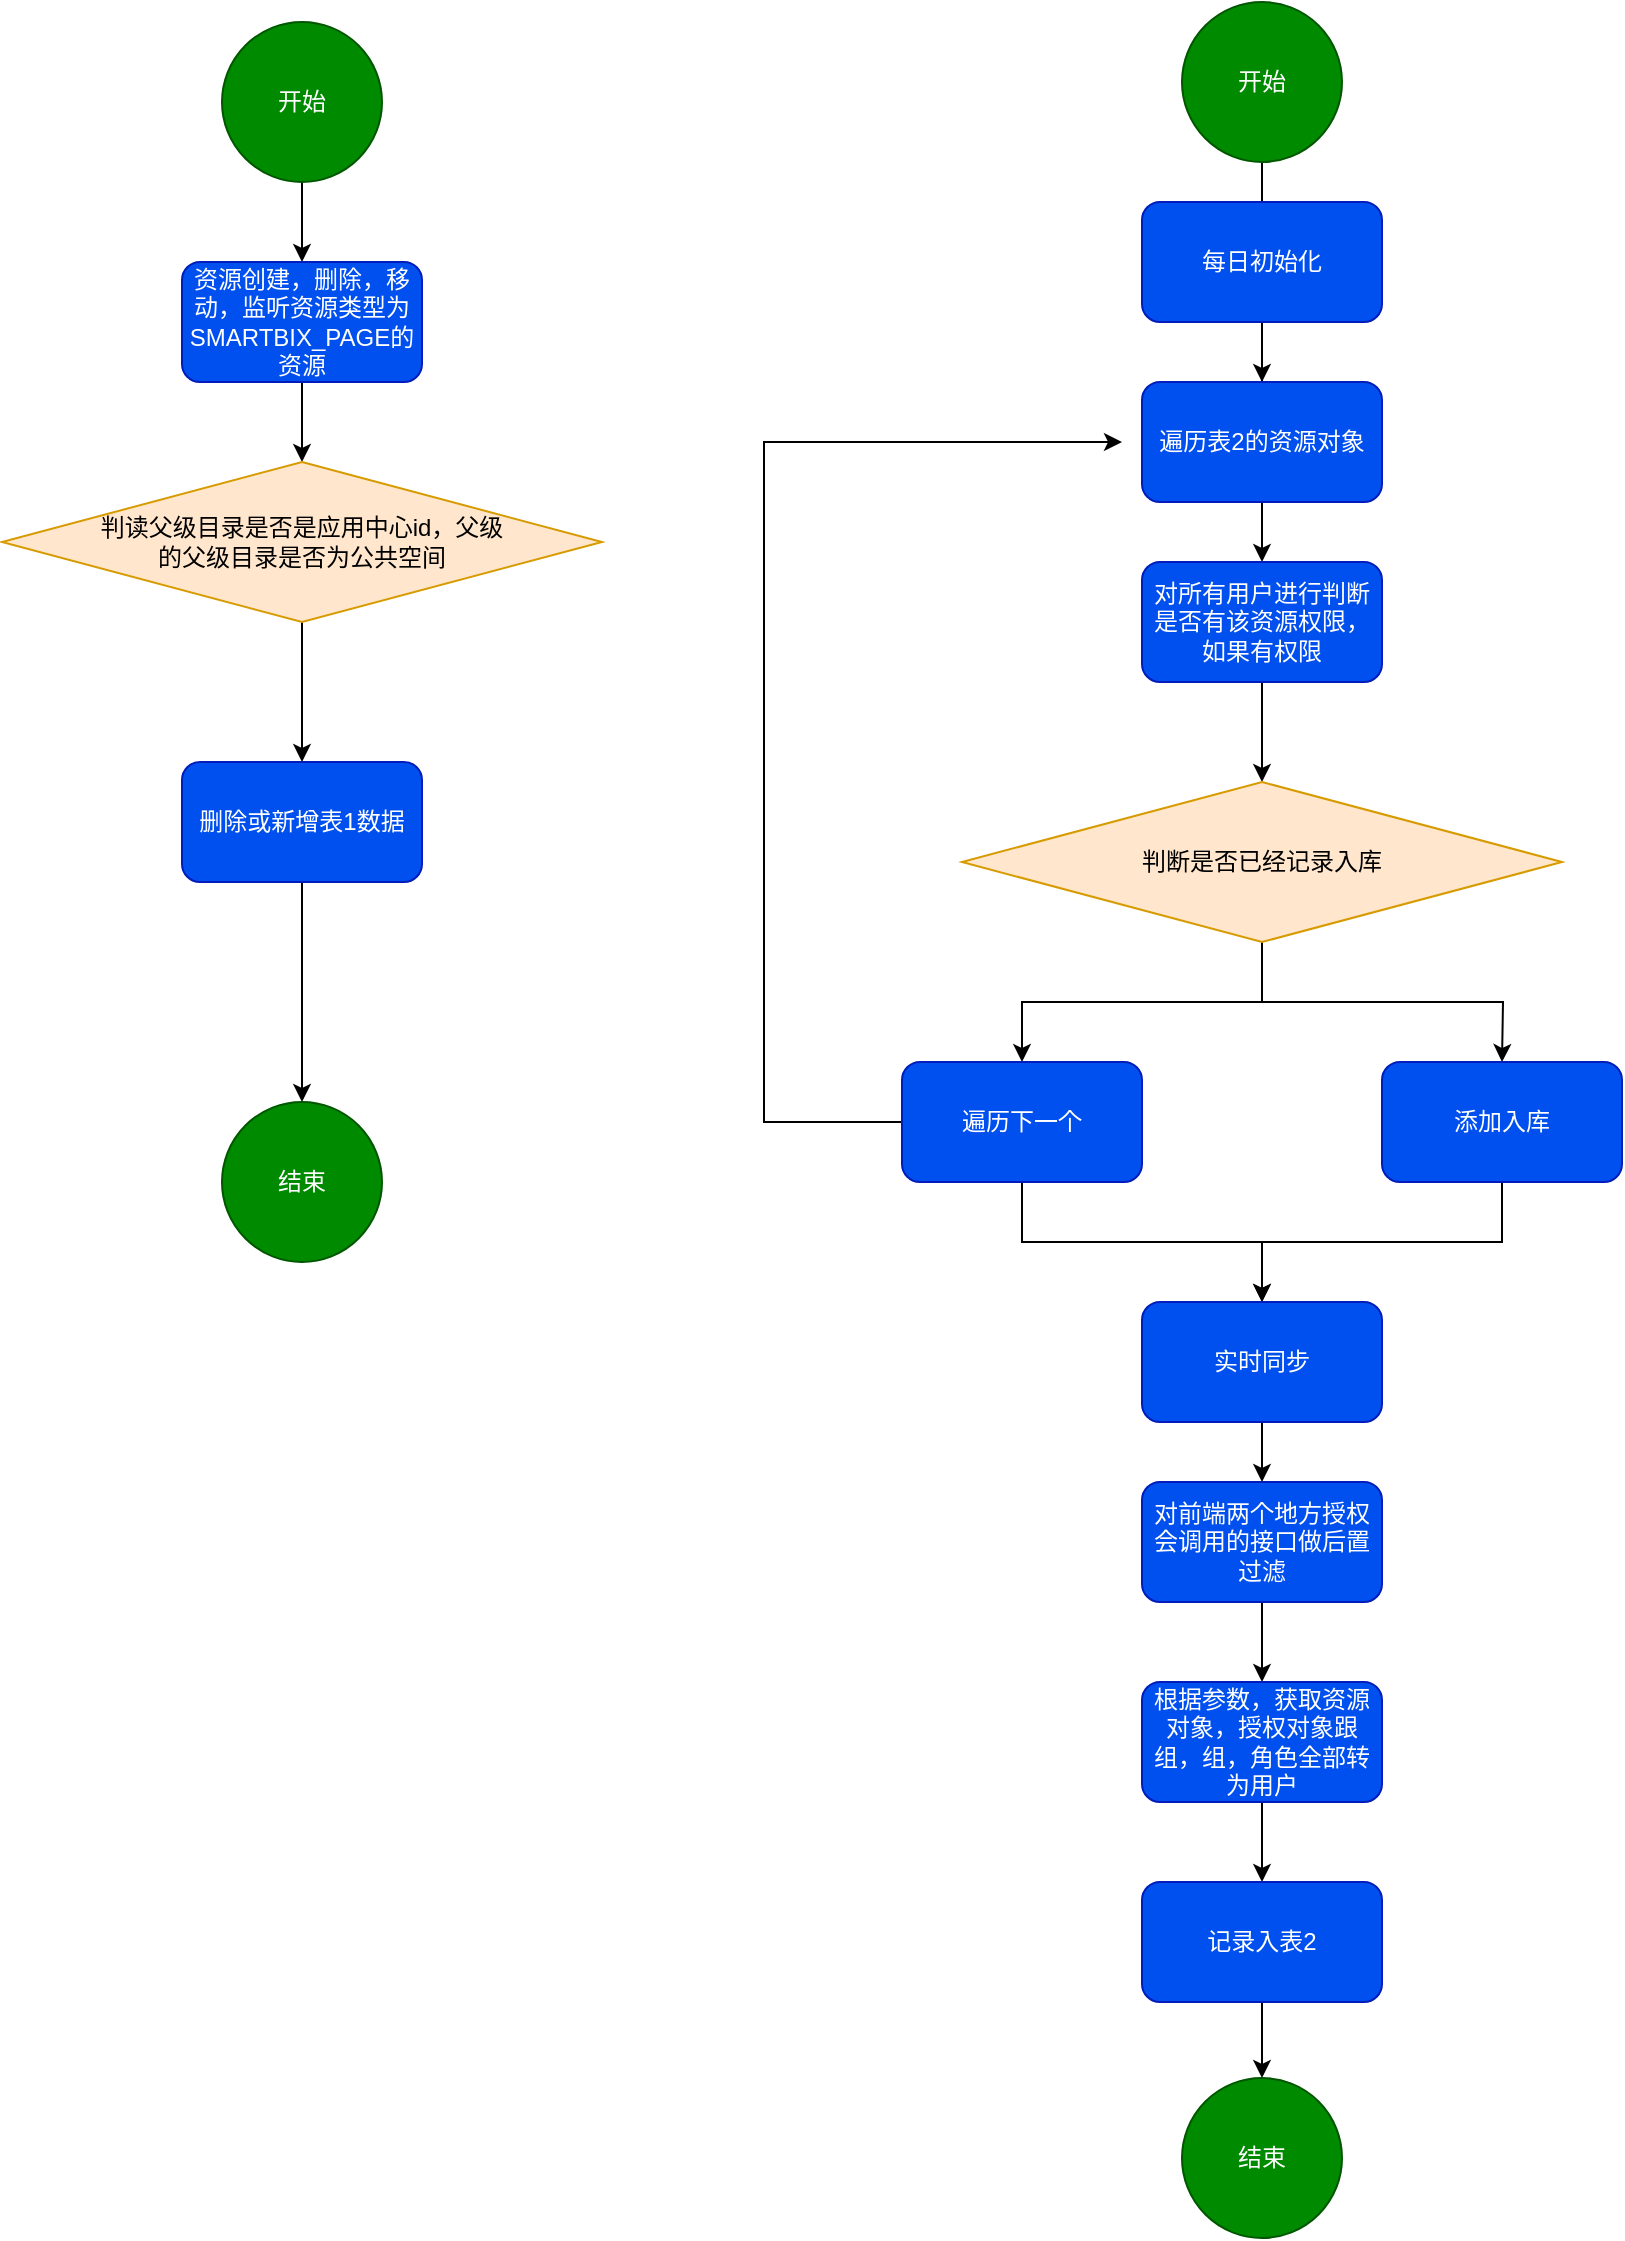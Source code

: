 <mxfile version="21.3.5" type="github">
  <diagram name="第 1 页" id="Wh3Oj9J0w-vkGkBcgPzM">
    <mxGraphModel dx="434" dy="574" grid="1" gridSize="10" guides="1" tooltips="1" connect="1" arrows="1" fold="1" page="1" pageScale="1" pageWidth="1654" pageHeight="2336" math="0" shadow="0">
      <root>
        <mxCell id="0" />
        <mxCell id="1" parent="0" />
        <mxCell id="M-sUUooNZc8VyxqVInlx-17" value="" style="edgeStyle=orthogonalEdgeStyle;rounded=0;orthogonalLoop=1;jettySize=auto;html=1;" edge="1" parent="1" source="M-sUUooNZc8VyxqVInlx-1" target="M-sUUooNZc8VyxqVInlx-2">
          <mxGeometry relative="1" as="geometry" />
        </mxCell>
        <mxCell id="M-sUUooNZc8VyxqVInlx-1" value="开始" style="ellipse;whiteSpace=wrap;html=1;aspect=fixed;fillColor=#008a00;fontColor=#ffffff;strokeColor=#005700;" vertex="1" parent="1">
          <mxGeometry x="150" y="60" width="80" height="80" as="geometry" />
        </mxCell>
        <mxCell id="M-sUUooNZc8VyxqVInlx-18" value="" style="edgeStyle=orthogonalEdgeStyle;rounded=0;orthogonalLoop=1;jettySize=auto;html=1;" edge="1" parent="1" source="M-sUUooNZc8VyxqVInlx-2" target="M-sUUooNZc8VyxqVInlx-4">
          <mxGeometry relative="1" as="geometry" />
        </mxCell>
        <mxCell id="M-sUUooNZc8VyxqVInlx-2" value="资源创建，删除，移动，监听资源类型为SMARTBIX_PAGE的资源" style="rounded=1;whiteSpace=wrap;html=1;fillColor=#0050ef;fontColor=#ffffff;strokeColor=#001DBC;" vertex="1" parent="1">
          <mxGeometry x="130" y="180" width="120" height="60" as="geometry" />
        </mxCell>
        <mxCell id="M-sUUooNZc8VyxqVInlx-23" value="" style="edgeStyle=orthogonalEdgeStyle;rounded=0;orthogonalLoop=1;jettySize=auto;html=1;" edge="1" parent="1" source="M-sUUooNZc8VyxqVInlx-3" target="M-sUUooNZc8VyxqVInlx-22">
          <mxGeometry relative="1" as="geometry" />
        </mxCell>
        <mxCell id="M-sUUooNZc8VyxqVInlx-3" value="删除或新增表1数据" style="rounded=1;whiteSpace=wrap;html=1;fillColor=#0050ef;fontColor=#ffffff;strokeColor=#001DBC;" vertex="1" parent="1">
          <mxGeometry x="130" y="430" width="120" height="60" as="geometry" />
        </mxCell>
        <mxCell id="M-sUUooNZc8VyxqVInlx-19" value="" style="edgeStyle=orthogonalEdgeStyle;rounded=0;orthogonalLoop=1;jettySize=auto;html=1;" edge="1" parent="1" source="M-sUUooNZc8VyxqVInlx-4" target="M-sUUooNZc8VyxqVInlx-3">
          <mxGeometry relative="1" as="geometry" />
        </mxCell>
        <mxCell id="M-sUUooNZc8VyxqVInlx-4" value="&lt;font color=&quot;#000000&quot;&gt;判读父级目录是否是应用中心id，父级&lt;br&gt;的父级目录是否为公共空间&lt;/font&gt;" style="rhombus;whiteSpace=wrap;html=1;fillColor=#ffe6cc;strokeColor=#d79b00;" vertex="1" parent="1">
          <mxGeometry x="40" y="280" width="300" height="80" as="geometry" />
        </mxCell>
        <mxCell id="M-sUUooNZc8VyxqVInlx-24" value="" style="edgeStyle=orthogonalEdgeStyle;rounded=0;orthogonalLoop=1;jettySize=auto;html=1;" edge="1" parent="1" source="M-sUUooNZc8VyxqVInlx-5" target="M-sUUooNZc8VyxqVInlx-11">
          <mxGeometry relative="1" as="geometry" />
        </mxCell>
        <mxCell id="M-sUUooNZc8VyxqVInlx-5" value="开始" style="ellipse;whiteSpace=wrap;html=1;aspect=fixed;fillColor=#008a00;fontColor=#ffffff;strokeColor=#005700;" vertex="1" parent="1">
          <mxGeometry x="630" y="50" width="80" height="80" as="geometry" />
        </mxCell>
        <mxCell id="M-sUUooNZc8VyxqVInlx-37" value="" style="edgeStyle=orthogonalEdgeStyle;rounded=0;orthogonalLoop=1;jettySize=auto;html=1;" edge="1" parent="1" source="M-sUUooNZc8VyxqVInlx-7" target="M-sUUooNZc8VyxqVInlx-8">
          <mxGeometry relative="1" as="geometry" />
        </mxCell>
        <mxCell id="M-sUUooNZc8VyxqVInlx-7" value="对前端两个地方授权会调用的接口做后置过滤" style="rounded=1;whiteSpace=wrap;html=1;fillColor=#0050ef;fontColor=#ffffff;strokeColor=#001DBC;" vertex="1" parent="1">
          <mxGeometry x="610" y="790" width="120" height="60" as="geometry" />
        </mxCell>
        <mxCell id="M-sUUooNZc8VyxqVInlx-38" value="" style="edgeStyle=orthogonalEdgeStyle;rounded=0;orthogonalLoop=1;jettySize=auto;html=1;" edge="1" parent="1" source="M-sUUooNZc8VyxqVInlx-8" target="M-sUUooNZc8VyxqVInlx-9">
          <mxGeometry relative="1" as="geometry" />
        </mxCell>
        <mxCell id="M-sUUooNZc8VyxqVInlx-8" value="根据参数，获取资源对象，授权对象跟组，组，角色全部转为用户" style="rounded=1;whiteSpace=wrap;html=1;fillColor=#0050ef;fontColor=#ffffff;strokeColor=#001DBC;" vertex="1" parent="1">
          <mxGeometry x="610" y="890" width="120" height="60" as="geometry" />
        </mxCell>
        <mxCell id="M-sUUooNZc8VyxqVInlx-39" value="" style="edgeStyle=orthogonalEdgeStyle;rounded=0;orthogonalLoop=1;jettySize=auto;html=1;" edge="1" parent="1" source="M-sUUooNZc8VyxqVInlx-9" target="M-sUUooNZc8VyxqVInlx-21">
          <mxGeometry relative="1" as="geometry" />
        </mxCell>
        <mxCell id="M-sUUooNZc8VyxqVInlx-9" value="记录入表2" style="rounded=1;whiteSpace=wrap;html=1;fillColor=#0050ef;fontColor=#ffffff;strokeColor=#001DBC;" vertex="1" parent="1">
          <mxGeometry x="610" y="990" width="120" height="60" as="geometry" />
        </mxCell>
        <mxCell id="M-sUUooNZc8VyxqVInlx-25" value="" style="edgeStyle=orthogonalEdgeStyle;rounded=0;orthogonalLoop=1;jettySize=auto;html=1;" edge="1" parent="1" source="M-sUUooNZc8VyxqVInlx-10" target="M-sUUooNZc8VyxqVInlx-13">
          <mxGeometry relative="1" as="geometry" />
        </mxCell>
        <mxCell id="M-sUUooNZc8VyxqVInlx-10" value="每日初始化" style="rounded=1;whiteSpace=wrap;html=1;fillColor=#0050ef;fontColor=#ffffff;strokeColor=#001DBC;" vertex="1" parent="1">
          <mxGeometry x="610" y="150" width="120" height="60" as="geometry" />
        </mxCell>
        <mxCell id="M-sUUooNZc8VyxqVInlx-11" value="遍历表2的资源对象" style="rounded=1;whiteSpace=wrap;html=1;fillColor=#0050ef;fontColor=#ffffff;strokeColor=#001DBC;" vertex="1" parent="1">
          <mxGeometry x="610" y="240" width="120" height="60" as="geometry" />
        </mxCell>
        <mxCell id="M-sUUooNZc8VyxqVInlx-26" value="" style="edgeStyle=orthogonalEdgeStyle;rounded=0;orthogonalLoop=1;jettySize=auto;html=1;" edge="1" parent="1" source="M-sUUooNZc8VyxqVInlx-13" target="M-sUUooNZc8VyxqVInlx-14">
          <mxGeometry relative="1" as="geometry" />
        </mxCell>
        <mxCell id="M-sUUooNZc8VyxqVInlx-13" value="对所有用户进行判断是否有该资源权限，如果有权限" style="rounded=1;whiteSpace=wrap;html=1;fillColor=#0050ef;fontColor=#ffffff;strokeColor=#001DBC;" vertex="1" parent="1">
          <mxGeometry x="610" y="330" width="120" height="60" as="geometry" />
        </mxCell>
        <mxCell id="M-sUUooNZc8VyxqVInlx-28" style="edgeStyle=orthogonalEdgeStyle;rounded=0;orthogonalLoop=1;jettySize=auto;html=1;" edge="1" parent="1" source="M-sUUooNZc8VyxqVInlx-14">
          <mxGeometry relative="1" as="geometry">
            <mxPoint x="790" y="580" as="targetPoint" />
          </mxGeometry>
        </mxCell>
        <mxCell id="M-sUUooNZc8VyxqVInlx-29" style="edgeStyle=orthogonalEdgeStyle;rounded=0;orthogonalLoop=1;jettySize=auto;html=1;entryX=0.5;entryY=0;entryDx=0;entryDy=0;" edge="1" parent="1" source="M-sUUooNZc8VyxqVInlx-14" target="M-sUUooNZc8VyxqVInlx-15">
          <mxGeometry relative="1" as="geometry" />
        </mxCell>
        <mxCell id="M-sUUooNZc8VyxqVInlx-14" value="&lt;font color=&quot;#000000&quot;&gt;判断是否已经记录入库&lt;/font&gt;" style="rhombus;whiteSpace=wrap;html=1;fillColor=#ffe6cc;strokeColor=#d79b00;" vertex="1" parent="1">
          <mxGeometry x="520" y="440" width="300" height="80" as="geometry" />
        </mxCell>
        <mxCell id="M-sUUooNZc8VyxqVInlx-30" style="edgeStyle=orthogonalEdgeStyle;rounded=0;orthogonalLoop=1;jettySize=auto;html=1;" edge="1" parent="1" source="M-sUUooNZc8VyxqVInlx-15">
          <mxGeometry relative="1" as="geometry">
            <mxPoint x="600" y="270" as="targetPoint" />
            <Array as="points">
              <mxPoint x="421" y="610" />
            </Array>
          </mxGeometry>
        </mxCell>
        <mxCell id="M-sUUooNZc8VyxqVInlx-34" style="edgeStyle=orthogonalEdgeStyle;rounded=0;orthogonalLoop=1;jettySize=auto;html=1;entryX=0.5;entryY=0;entryDx=0;entryDy=0;" edge="1" parent="1" source="M-sUUooNZc8VyxqVInlx-15" target="M-sUUooNZc8VyxqVInlx-33">
          <mxGeometry relative="1" as="geometry" />
        </mxCell>
        <mxCell id="M-sUUooNZc8VyxqVInlx-15" value="遍历下一个" style="rounded=1;whiteSpace=wrap;html=1;fillColor=#0050ef;fontColor=#ffffff;strokeColor=#001DBC;" vertex="1" parent="1">
          <mxGeometry x="490" y="580" width="120" height="60" as="geometry" />
        </mxCell>
        <mxCell id="M-sUUooNZc8VyxqVInlx-35" style="edgeStyle=orthogonalEdgeStyle;rounded=0;orthogonalLoop=1;jettySize=auto;html=1;" edge="1" parent="1" source="M-sUUooNZc8VyxqVInlx-16" target="M-sUUooNZc8VyxqVInlx-33">
          <mxGeometry relative="1" as="geometry" />
        </mxCell>
        <mxCell id="M-sUUooNZc8VyxqVInlx-16" value="添加入库" style="rounded=1;whiteSpace=wrap;html=1;fillColor=#0050ef;fontColor=#ffffff;strokeColor=#001DBC;" vertex="1" parent="1">
          <mxGeometry x="730" y="580" width="120" height="60" as="geometry" />
        </mxCell>
        <mxCell id="M-sUUooNZc8VyxqVInlx-21" value="结束" style="ellipse;whiteSpace=wrap;html=1;aspect=fixed;fillColor=#008a00;fontColor=#ffffff;strokeColor=#005700;" vertex="1" parent="1">
          <mxGeometry x="630" y="1088" width="80" height="80" as="geometry" />
        </mxCell>
        <mxCell id="M-sUUooNZc8VyxqVInlx-22" value="结束" style="ellipse;whiteSpace=wrap;html=1;aspect=fixed;fillColor=#008a00;fontColor=#ffffff;strokeColor=#005700;" vertex="1" parent="1">
          <mxGeometry x="150" y="600" width="80" height="80" as="geometry" />
        </mxCell>
        <mxCell id="M-sUUooNZc8VyxqVInlx-36" value="" style="edgeStyle=orthogonalEdgeStyle;rounded=0;orthogonalLoop=1;jettySize=auto;html=1;" edge="1" parent="1" source="M-sUUooNZc8VyxqVInlx-33" target="M-sUUooNZc8VyxqVInlx-7">
          <mxGeometry relative="1" as="geometry" />
        </mxCell>
        <mxCell id="M-sUUooNZc8VyxqVInlx-33" value="实时同步" style="rounded=1;whiteSpace=wrap;html=1;fillColor=#0050ef;fontColor=#ffffff;strokeColor=#001DBC;" vertex="1" parent="1">
          <mxGeometry x="610" y="700" width="120" height="60" as="geometry" />
        </mxCell>
      </root>
    </mxGraphModel>
  </diagram>
</mxfile>
